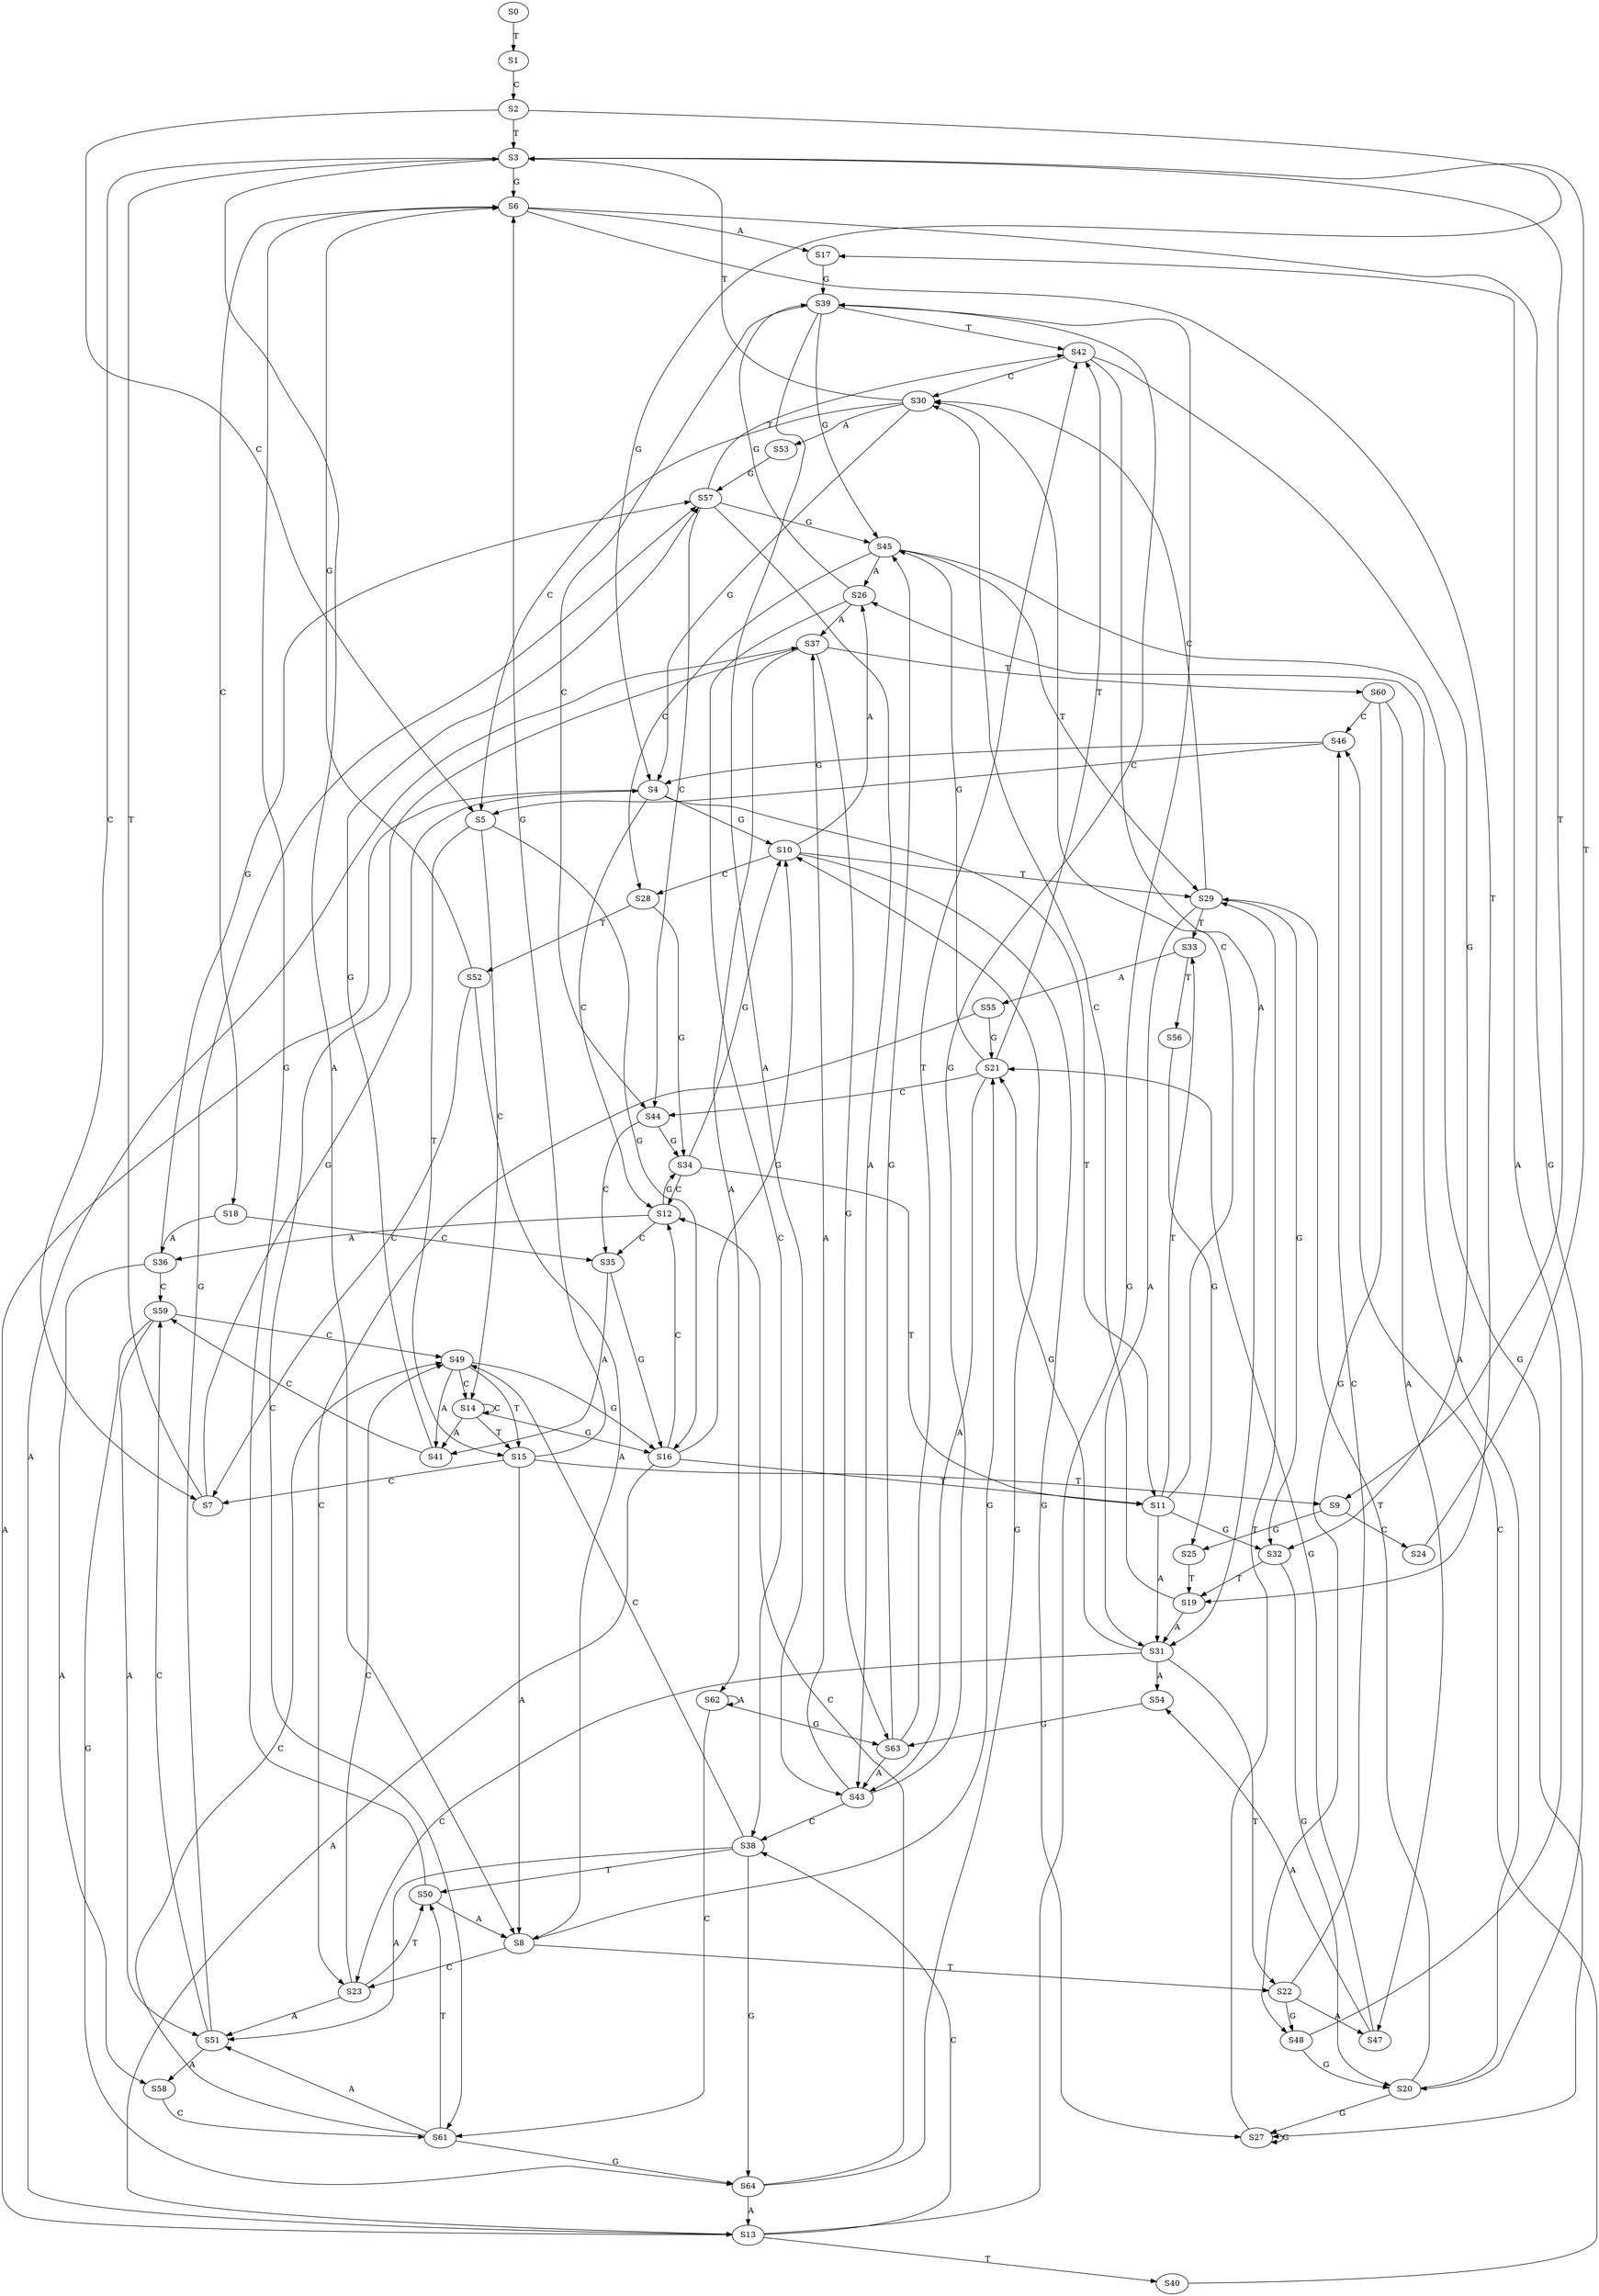 strict digraph  {
	S0 -> S1 [ label = T ];
	S1 -> S2 [ label = C ];
	S2 -> S3 [ label = T ];
	S2 -> S4 [ label = G ];
	S2 -> S5 [ label = C ];
	S3 -> S6 [ label = G ];
	S3 -> S7 [ label = C ];
	S3 -> S8 [ label = A ];
	S3 -> S9 [ label = T ];
	S4 -> S10 [ label = G ];
	S4 -> S11 [ label = T ];
	S4 -> S12 [ label = C ];
	S4 -> S13 [ label = A ];
	S5 -> S14 [ label = C ];
	S5 -> S15 [ label = T ];
	S5 -> S16 [ label = G ];
	S6 -> S17 [ label = A ];
	S6 -> S18 [ label = C ];
	S6 -> S19 [ label = T ];
	S6 -> S20 [ label = G ];
	S7 -> S3 [ label = T ];
	S7 -> S4 [ label = G ];
	S8 -> S21 [ label = G ];
	S8 -> S22 [ label = T ];
	S8 -> S23 [ label = C ];
	S9 -> S24 [ label = C ];
	S9 -> S25 [ label = G ];
	S10 -> S26 [ label = A ];
	S10 -> S27 [ label = G ];
	S10 -> S28 [ label = C ];
	S10 -> S29 [ label = T ];
	S11 -> S30 [ label = C ];
	S11 -> S31 [ label = A ];
	S11 -> S32 [ label = G ];
	S11 -> S33 [ label = T ];
	S12 -> S34 [ label = G ];
	S12 -> S35 [ label = C ];
	S12 -> S36 [ label = A ];
	S13 -> S37 [ label = A ];
	S13 -> S38 [ label = C ];
	S13 -> S39 [ label = G ];
	S13 -> S40 [ label = T ];
	S14 -> S16 [ label = G ];
	S14 -> S14 [ label = C ];
	S14 -> S15 [ label = T ];
	S14 -> S41 [ label = A ];
	S15 -> S8 [ label = A ];
	S15 -> S6 [ label = G ];
	S15 -> S7 [ label = C ];
	S15 -> S9 [ label = T ];
	S16 -> S13 [ label = A ];
	S16 -> S11 [ label = T ];
	S16 -> S10 [ label = G ];
	S16 -> S12 [ label = C ];
	S17 -> S39 [ label = G ];
	S18 -> S35 [ label = C ];
	S18 -> S36 [ label = A ];
	S19 -> S30 [ label = C ];
	S19 -> S31 [ label = A ];
	S20 -> S29 [ label = T ];
	S20 -> S27 [ label = G ];
	S20 -> S26 [ label = A ];
	S21 -> S42 [ label = T ];
	S21 -> S43 [ label = A ];
	S21 -> S44 [ label = C ];
	S21 -> S45 [ label = G ];
	S22 -> S46 [ label = C ];
	S22 -> S47 [ label = A ];
	S22 -> S48 [ label = G ];
	S23 -> S49 [ label = C ];
	S23 -> S50 [ label = T ];
	S23 -> S51 [ label = A ];
	S24 -> S3 [ label = T ];
	S25 -> S19 [ label = T ];
	S26 -> S37 [ label = A ];
	S26 -> S38 [ label = C ];
	S26 -> S39 [ label = G ];
	S27 -> S29 [ label = T ];
	S27 -> S27 [ label = G ];
	S28 -> S52 [ label = T ];
	S28 -> S34 [ label = G ];
	S29 -> S31 [ label = A ];
	S29 -> S32 [ label = G ];
	S29 -> S33 [ label = T ];
	S29 -> S30 [ label = C ];
	S30 -> S3 [ label = T ];
	S30 -> S4 [ label = G ];
	S30 -> S53 [ label = A ];
	S30 -> S5 [ label = C ];
	S31 -> S22 [ label = T ];
	S31 -> S21 [ label = G ];
	S31 -> S54 [ label = A ];
	S31 -> S23 [ label = C ];
	S32 -> S19 [ label = T ];
	S32 -> S20 [ label = G ];
	S33 -> S55 [ label = A ];
	S33 -> S56 [ label = T ];
	S34 -> S10 [ label = G ];
	S34 -> S12 [ label = C ];
	S34 -> S11 [ label = T ];
	S35 -> S16 [ label = G ];
	S35 -> S41 [ label = A ];
	S36 -> S57 [ label = G ];
	S36 -> S58 [ label = A ];
	S36 -> S59 [ label = C ];
	S37 -> S60 [ label = T ];
	S37 -> S61 [ label = C ];
	S37 -> S62 [ label = A ];
	S37 -> S63 [ label = G ];
	S38 -> S50 [ label = T ];
	S38 -> S64 [ label = G ];
	S38 -> S49 [ label = C ];
	S38 -> S51 [ label = A ];
	S39 -> S42 [ label = T ];
	S39 -> S43 [ label = A ];
	S39 -> S45 [ label = G ];
	S39 -> S44 [ label = C ];
	S40 -> S46 [ label = C ];
	S41 -> S57 [ label = G ];
	S41 -> S59 [ label = C ];
	S42 -> S31 [ label = A ];
	S42 -> S30 [ label = C ];
	S42 -> S32 [ label = G ];
	S43 -> S37 [ label = A ];
	S43 -> S38 [ label = C ];
	S43 -> S39 [ label = G ];
	S44 -> S35 [ label = C ];
	S44 -> S34 [ label = G ];
	S45 -> S26 [ label = A ];
	S45 -> S29 [ label = T ];
	S45 -> S28 [ label = C ];
	S45 -> S27 [ label = G ];
	S46 -> S5 [ label = C ];
	S46 -> S4 [ label = G ];
	S47 -> S21 [ label = G ];
	S47 -> S54 [ label = A ];
	S48 -> S20 [ label = G ];
	S48 -> S17 [ label = A ];
	S49 -> S14 [ label = C ];
	S49 -> S41 [ label = A ];
	S49 -> S15 [ label = T ];
	S49 -> S16 [ label = G ];
	S50 -> S8 [ label = A ];
	S50 -> S6 [ label = G ];
	S51 -> S57 [ label = G ];
	S51 -> S59 [ label = C ];
	S51 -> S58 [ label = A ];
	S52 -> S8 [ label = A ];
	S52 -> S7 [ label = C ];
	S52 -> S6 [ label = G ];
	S53 -> S57 [ label = G ];
	S54 -> S63 [ label = G ];
	S55 -> S23 [ label = C ];
	S55 -> S21 [ label = G ];
	S56 -> S25 [ label = G ];
	S57 -> S45 [ label = G ];
	S57 -> S42 [ label = T ];
	S57 -> S43 [ label = A ];
	S57 -> S44 [ label = C ];
	S58 -> S61 [ label = C ];
	S59 -> S49 [ label = C ];
	S59 -> S51 [ label = A ];
	S59 -> S64 [ label = G ];
	S60 -> S47 [ label = A ];
	S60 -> S46 [ label = C ];
	S60 -> S48 [ label = G ];
	S61 -> S51 [ label = A ];
	S61 -> S49 [ label = C ];
	S61 -> S64 [ label = G ];
	S61 -> S50 [ label = T ];
	S62 -> S63 [ label = G ];
	S62 -> S61 [ label = C ];
	S62 -> S62 [ label = A ];
	S63 -> S42 [ label = T ];
	S63 -> S43 [ label = A ];
	S63 -> S45 [ label = G ];
	S64 -> S10 [ label = G ];
	S64 -> S13 [ label = A ];
	S64 -> S12 [ label = C ];
}
